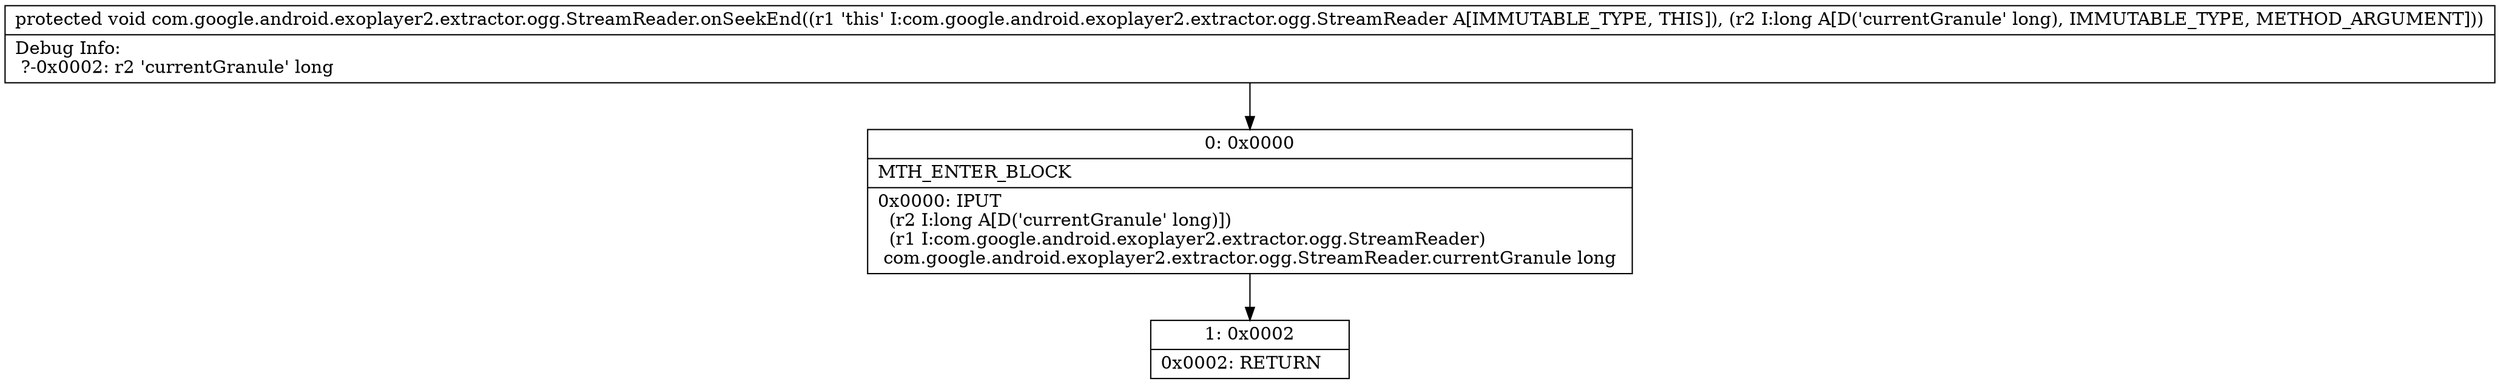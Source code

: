 digraph "CFG forcom.google.android.exoplayer2.extractor.ogg.StreamReader.onSeekEnd(J)V" {
Node_0 [shape=record,label="{0\:\ 0x0000|MTH_ENTER_BLOCK\l|0x0000: IPUT  \l  (r2 I:long A[D('currentGranule' long)])\l  (r1 I:com.google.android.exoplayer2.extractor.ogg.StreamReader)\l com.google.android.exoplayer2.extractor.ogg.StreamReader.currentGranule long \l}"];
Node_1 [shape=record,label="{1\:\ 0x0002|0x0002: RETURN   \l}"];
MethodNode[shape=record,label="{protected void com.google.android.exoplayer2.extractor.ogg.StreamReader.onSeekEnd((r1 'this' I:com.google.android.exoplayer2.extractor.ogg.StreamReader A[IMMUTABLE_TYPE, THIS]), (r2 I:long A[D('currentGranule' long), IMMUTABLE_TYPE, METHOD_ARGUMENT]))  | Debug Info:\l  ?\-0x0002: r2 'currentGranule' long\l}"];
MethodNode -> Node_0;
Node_0 -> Node_1;
}

